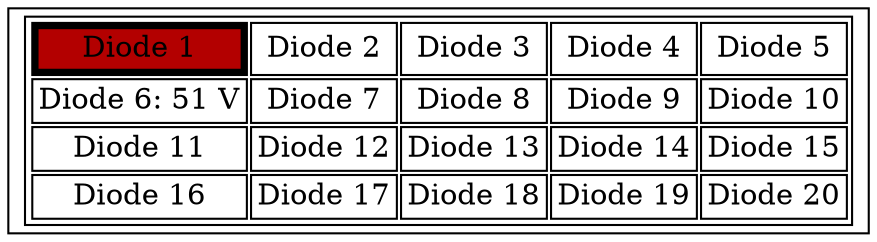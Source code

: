 graph array_table {
	node [bgcolor="brown:green" shape=rectangle]
	"Diode Array" [label=<<TABLE>
    <TR>
        <TD border="3" bgcolor="8" shape="square">Diode 1</TD>
        <TD>Diode 2</TD>
        <TD>Diode 3</TD>
        <TD>Diode 4</TD>
        <TD>Diode 5</TD>
    </TR>
    <TR>
        <TD>Diode 6: 51 V</TD>
        <TD>Diode 7</TD>
        <TD>Diode 8</TD>
        <TD>Diode 9</TD>
        <TD>Diode 10</TD>
    </TR>
    <TR>
        <TD>Diode 11</TD>
        <TD>Diode 12</TD>
        <TD>Diode 13</TD>
        <TD>Diode 14</TD>
        <TD>Diode 15</TD>
    </TR>
    <TR>
        <TD>Diode 16</TD>
        <TD>Diode 17</TD>
        <TD>Diode 18</TD>
        <TD>Diode 19</TD>
        <TD>Diode 20</TD>
    </TR>
</TABLE>> colorscheme=orrd9]
}
